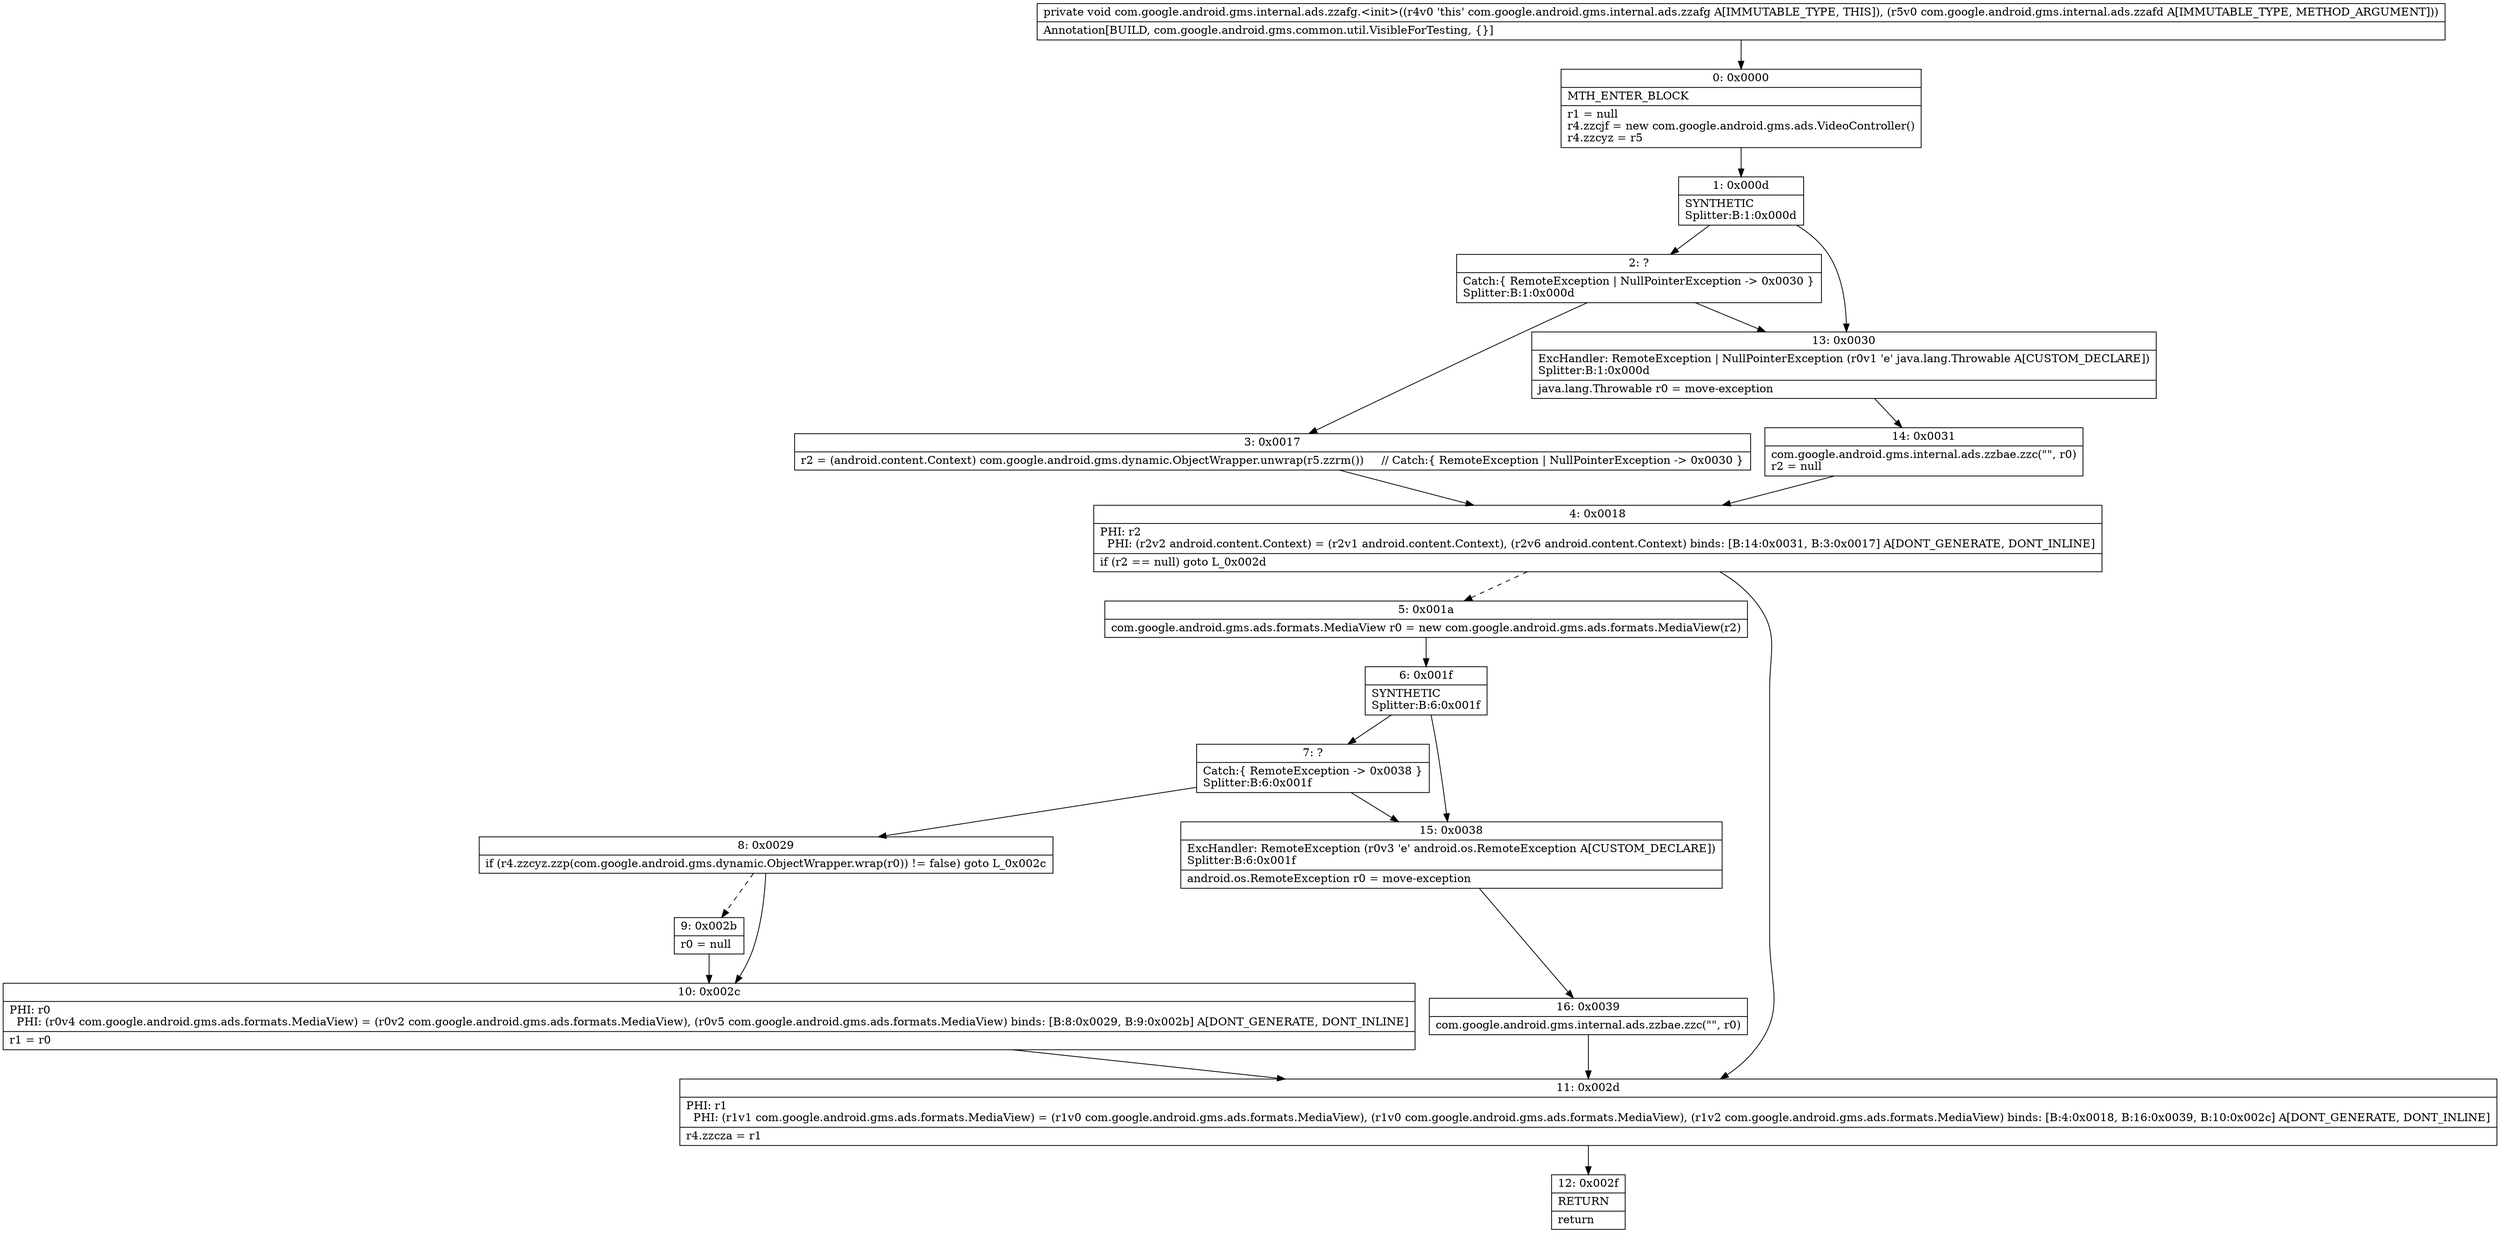 digraph "CFG forcom.google.android.gms.internal.ads.zzafg.\<init\>(Lcom\/google\/android\/gms\/internal\/ads\/zzafd;)V" {
Node_0 [shape=record,label="{0\:\ 0x0000|MTH_ENTER_BLOCK\l|r1 = null\lr4.zzcjf = new com.google.android.gms.ads.VideoController()\lr4.zzcyz = r5\l}"];
Node_1 [shape=record,label="{1\:\ 0x000d|SYNTHETIC\lSplitter:B:1:0x000d\l}"];
Node_2 [shape=record,label="{2\:\ ?|Catch:\{ RemoteException \| NullPointerException \-\> 0x0030 \}\lSplitter:B:1:0x000d\l}"];
Node_3 [shape=record,label="{3\:\ 0x0017|r2 = (android.content.Context) com.google.android.gms.dynamic.ObjectWrapper.unwrap(r5.zzrm())     \/\/ Catch:\{ RemoteException \| NullPointerException \-\> 0x0030 \}\l}"];
Node_4 [shape=record,label="{4\:\ 0x0018|PHI: r2 \l  PHI: (r2v2 android.content.Context) = (r2v1 android.content.Context), (r2v6 android.content.Context) binds: [B:14:0x0031, B:3:0x0017] A[DONT_GENERATE, DONT_INLINE]\l|if (r2 == null) goto L_0x002d\l}"];
Node_5 [shape=record,label="{5\:\ 0x001a|com.google.android.gms.ads.formats.MediaView r0 = new com.google.android.gms.ads.formats.MediaView(r2)\l}"];
Node_6 [shape=record,label="{6\:\ 0x001f|SYNTHETIC\lSplitter:B:6:0x001f\l}"];
Node_7 [shape=record,label="{7\:\ ?|Catch:\{ RemoteException \-\> 0x0038 \}\lSplitter:B:6:0x001f\l}"];
Node_8 [shape=record,label="{8\:\ 0x0029|if (r4.zzcyz.zzp(com.google.android.gms.dynamic.ObjectWrapper.wrap(r0)) != false) goto L_0x002c\l}"];
Node_9 [shape=record,label="{9\:\ 0x002b|r0 = null\l}"];
Node_10 [shape=record,label="{10\:\ 0x002c|PHI: r0 \l  PHI: (r0v4 com.google.android.gms.ads.formats.MediaView) = (r0v2 com.google.android.gms.ads.formats.MediaView), (r0v5 com.google.android.gms.ads.formats.MediaView) binds: [B:8:0x0029, B:9:0x002b] A[DONT_GENERATE, DONT_INLINE]\l|r1 = r0\l}"];
Node_11 [shape=record,label="{11\:\ 0x002d|PHI: r1 \l  PHI: (r1v1 com.google.android.gms.ads.formats.MediaView) = (r1v0 com.google.android.gms.ads.formats.MediaView), (r1v0 com.google.android.gms.ads.formats.MediaView), (r1v2 com.google.android.gms.ads.formats.MediaView) binds: [B:4:0x0018, B:16:0x0039, B:10:0x002c] A[DONT_GENERATE, DONT_INLINE]\l|r4.zzcza = r1\l}"];
Node_12 [shape=record,label="{12\:\ 0x002f|RETURN\l|return\l}"];
Node_13 [shape=record,label="{13\:\ 0x0030|ExcHandler: RemoteException \| NullPointerException (r0v1 'e' java.lang.Throwable A[CUSTOM_DECLARE])\lSplitter:B:1:0x000d\l|java.lang.Throwable r0 = move\-exception\l}"];
Node_14 [shape=record,label="{14\:\ 0x0031|com.google.android.gms.internal.ads.zzbae.zzc(\"\", r0)\lr2 = null\l}"];
Node_15 [shape=record,label="{15\:\ 0x0038|ExcHandler: RemoteException (r0v3 'e' android.os.RemoteException A[CUSTOM_DECLARE])\lSplitter:B:6:0x001f\l|android.os.RemoteException r0 = move\-exception\l}"];
Node_16 [shape=record,label="{16\:\ 0x0039|com.google.android.gms.internal.ads.zzbae.zzc(\"\", r0)\l}"];
MethodNode[shape=record,label="{private void com.google.android.gms.internal.ads.zzafg.\<init\>((r4v0 'this' com.google.android.gms.internal.ads.zzafg A[IMMUTABLE_TYPE, THIS]), (r5v0 com.google.android.gms.internal.ads.zzafd A[IMMUTABLE_TYPE, METHOD_ARGUMENT]))  | Annotation[BUILD, com.google.android.gms.common.util.VisibleForTesting, \{\}]\l}"];
MethodNode -> Node_0;
Node_0 -> Node_1;
Node_1 -> Node_2;
Node_1 -> Node_13;
Node_2 -> Node_3;
Node_2 -> Node_13;
Node_3 -> Node_4;
Node_4 -> Node_5[style=dashed];
Node_4 -> Node_11;
Node_5 -> Node_6;
Node_6 -> Node_7;
Node_6 -> Node_15;
Node_7 -> Node_15;
Node_7 -> Node_8;
Node_8 -> Node_9[style=dashed];
Node_8 -> Node_10;
Node_9 -> Node_10;
Node_10 -> Node_11;
Node_11 -> Node_12;
Node_13 -> Node_14;
Node_14 -> Node_4;
Node_15 -> Node_16;
Node_16 -> Node_11;
}

